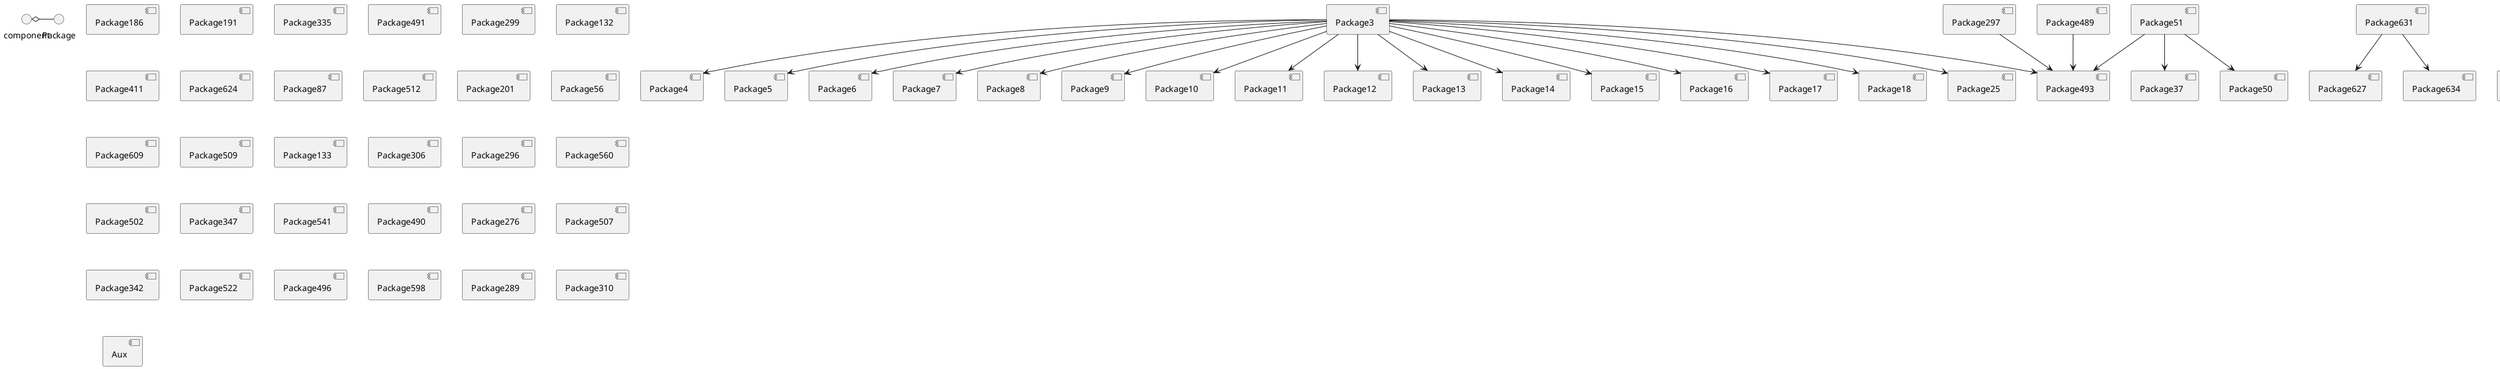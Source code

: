 @startuml
component Package3
component Package51
component Package297
component Package631
component Package54
component Package646
component Package489
component Package430
component Package159
component Package648
component Package153
component Package403
component Package615
component Package476
component Package161
component Package645
component Package312
component Package488
component Package302
component Package604
component Package154
component Package308
component Package104
component Package649
component Package543
component Package605
component Package295
component Package167
component Package145
component Package544
component Package331
component Package576
component Package647
component Package301
component Package189
component Package300
component Package585
component Package650
component Package408
component Package315
component Package106
component Package628
component Package292
component Package412
component Package422
component Package543
component Package157
component Package2
component Package291
component Package290
component Package305
component Package4
component Package5
component Package6
component Package7
component Package8
component Package9
component Package10
component Package11
component Package12
component Package13
component Package14
component Package15
component Package16
component Package17
component Package18
component Package186
component Package186
component Package186
component Package25
component Package543
component Package585
component Package585
component Package37
component Package543
component Package50
component Package57
component Package59
component Package60
component Package61
component Package585
component Package191
component Package335
component Package85
component Package94
component Package95
component Package96
component Package491
component Package299
component Package543
component Package149
component Package155
component Package299
component Package188
component Package132
component Package219
component Package132
component Package411
component Package585
component Package624
component Package247
component Package585
component Package87
component Package512
component Package201
component Package262
component Package56
component Package316
component Package609
component Package609
component Package332
component Package446
component Package345
component Package348
component Package509
component Package352
component Package546
component Package358
component Package133
component Package493
component Package493
component Package369
component Package306
component Package373
component Package374
component Package375
component Package515
component Package380
component Package381
component Package296
component Package560
component Package502
component Package347
component Package396
component Package56
component Package309
component Package417
component Package418
component Package56
component Package474
component Package480
component Package506
component Package541
component Package87
component Package490
component Package541
component Package276
component Package507
component Package342
component Package522
component Package496
component Package607
component Package614
component Package627
component Package634
component Package651
component Package652
component Package653
component Package654
component Package609
component Package609
component Package609
component Package535
component Package546
component Package546
component Package606
component Package606
component Package670
component Package598
component Package289
component Package678
component Package679
component Package680
component Package310
component Package687
component Package133
component Package305
component Package697
component Package446
component Package703
component O-Package
component Aux
Package3 --> Package4
Package3 --> Package5
Package3 --> Package6
Package3 --> Package7
Package3 --> Package8
Package3 --> Package9
Package3 --> Package10
Package3 --> Package11
Package3 --> Package12
Package3 --> Package13
Package3 --> Package14
Package3 --> Package15
Package3 --> Package16
Package3 --> Package17
Package3 --> Package18
Package3 --> Package493
Package3 --> Package25
Package51 --> Package37
Package51 --> Package50
Package51 --> Package493
Package297 --> Package493
Package631 --> Package627
Package631 --> Package634
Package54 --> Package57
Package54 --> Package59
Package54 --> Package61
Package646 --> Package651
Package646 --> Package652
Package646 --> Package653
Package646 --> Package654
Package489 --> Package493
Package430 --> Package369
Package430 --> Package474
Package159 --> Package155
Package648 --> Package653
Package648 --> Package654
Package153 --> Package145
Package403 --> Package670
Package403 --> Package678
Package403 --> Package679
Package403 --> Package680
Package615 --> Package614
Package476 --> Package417
Package476 --> Package418
Package161 --> Package57
Package161 --> Package59
Package161 --> Package60
Package645 --> Package651
Package645 --> Package652
Package645 --> Package653
Package645 --> Package654
Package312 --> Package348
Package488 --> Package262
Package302 --> Package380
Package604 --> Package247
Package604 --> Package480
Package604 --> Package506
Package154 --> Package149
Package308 --> Package332
Package308 --> Package446
Package308 --> Package546
Package104 --> Package85
Package104 --> Package94
Package104 --> Package95
Package104 --> Package96
Package649 --> Package651
Package649 --> Package653
Package649 --> Package654
Package543 --> Package543
Package605 --> Package316
Package295 --> Package219
Package295 --> Package352
Package167 --> Package687
Package145 --> Package543
Package544 --> Package396
Package544 --> Package606
Package331 --> Package535
Package331 --> Package546
Package576 --> Package515
Package647 --> Package651
Package647 --> Package652
Package647 --> Package653
Package647 --> Package654
Package301 --> Package345
Package189 --> Package188
Package300 --> Package375
Package585 --> Package585
Package650 --> Package654
Package408 --> Package358
Package315 --> Package332
Package315 --> Package446
Package315 --> Package546
Package106 --> Package697
Package628 --> Package607
Package292 --> Package381
Package412 --> Package309
Package422 --> Package369
Package543 --> Package543
Package157 --> Package703
Package2 --> Package687
Package291 --> Package373
Package290 --> Package374
Package305 --> Package305
@enduml